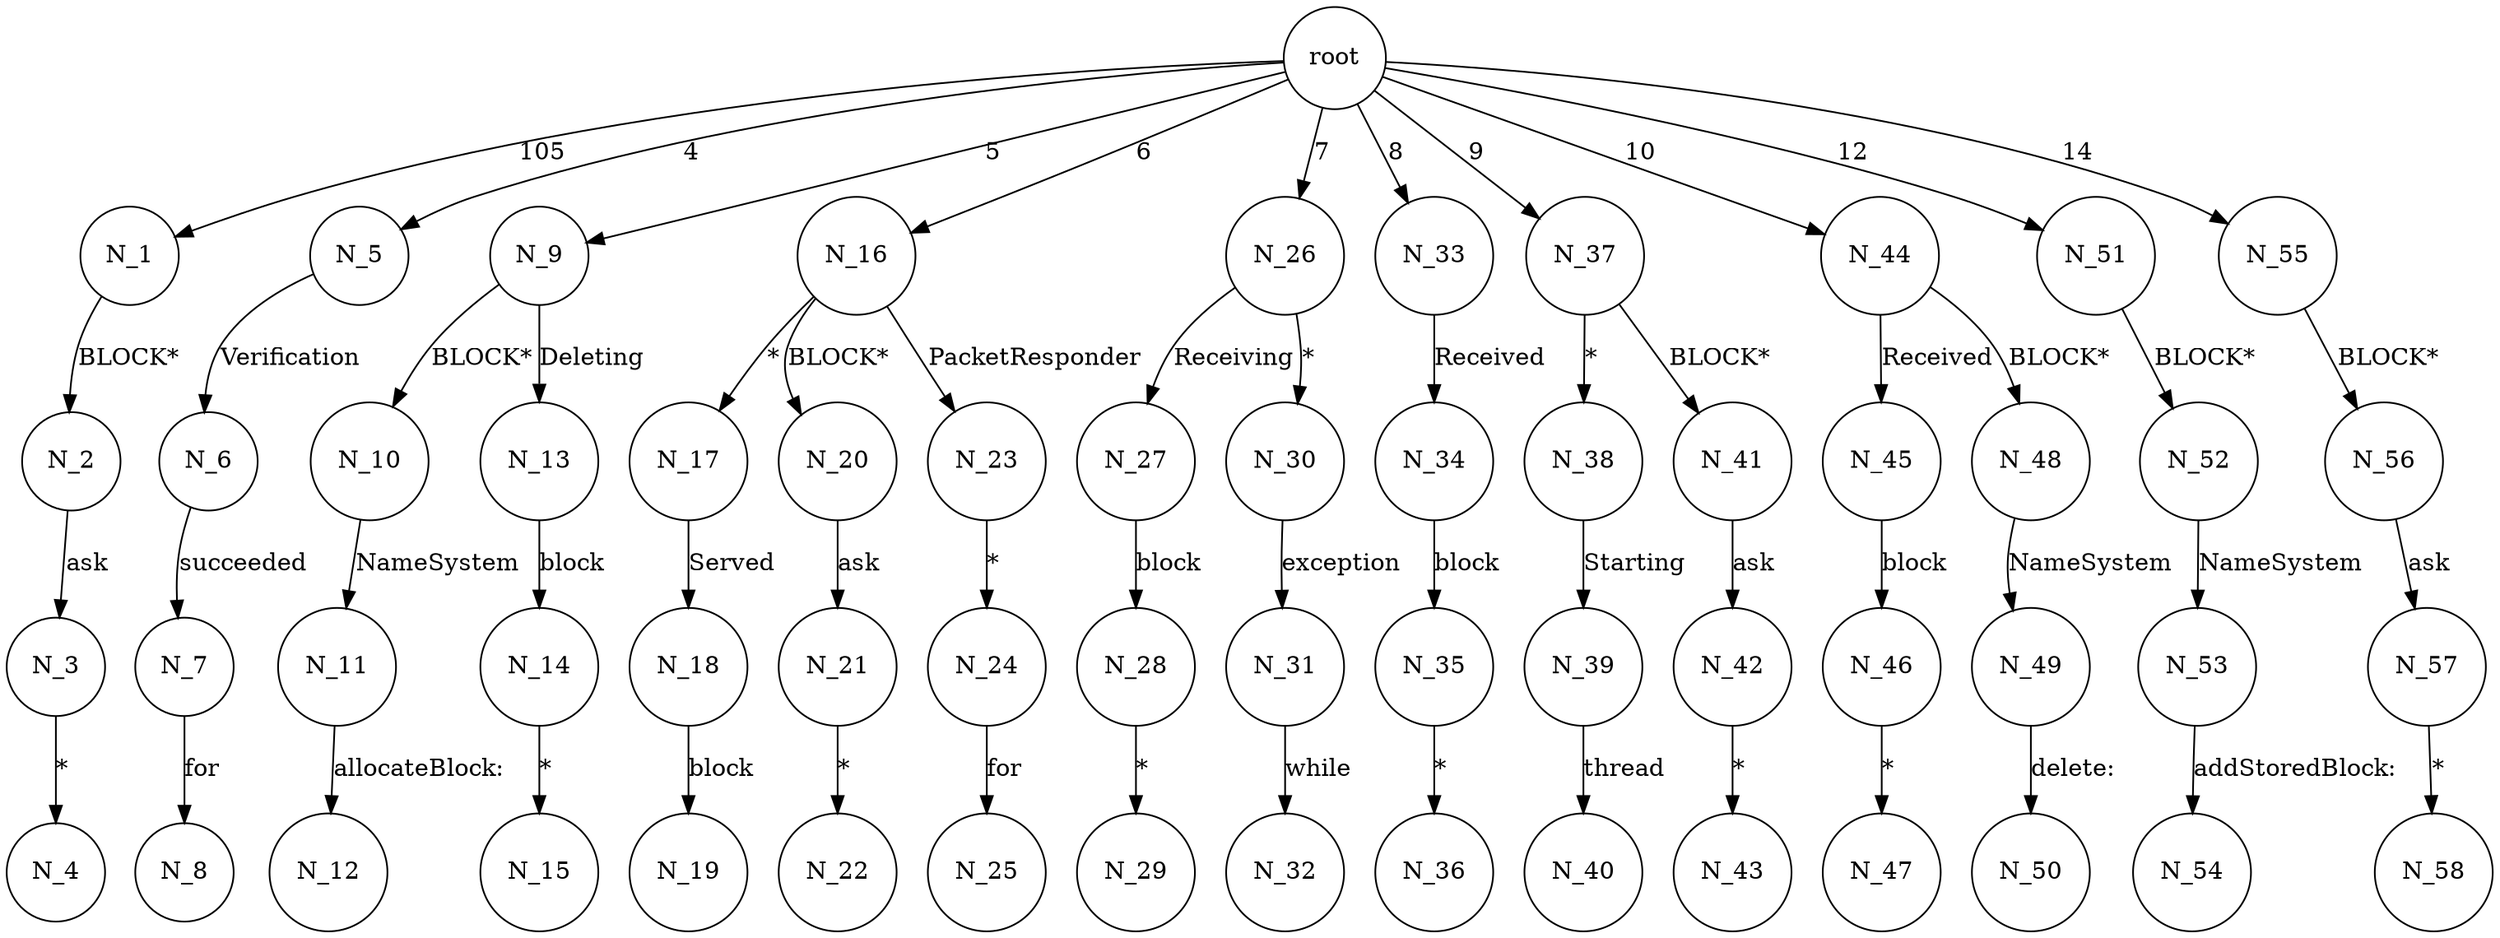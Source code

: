 // The visualization of prefix tree 2018-09-24
strict digraph {
	N_0 [label=root shape=circle]
	N_1 [shape=circle]
	N_0 -> N_1 [label=105]
	N_2 [shape=circle]
	N_1 -> N_2 [label="BLOCK*"]
	N_3 [shape=circle]
	N_2 -> N_3 [label=ask]
	N_4 [shape=circle]
	N_3 -> N_4 [label="*"]
	N_5 [shape=circle]
	N_0 -> N_5 [label=4]
	N_6 [shape=circle]
	N_5 -> N_6 [label=Verification]
	N_7 [shape=circle]
	N_6 -> N_7 [label=succeeded]
	N_8 [shape=circle]
	N_7 -> N_8 [label=for]
	N_9 [shape=circle]
	N_0 -> N_9 [label=5]
	N_10 [shape=circle]
	N_9 -> N_10 [label="BLOCK*"]
	N_11 [shape=circle]
	N_10 -> N_11 [label=NameSystem]
	N_12 [shape=circle]
	N_11 -> N_12 [label="allocateBlock:"]
	N_13 [shape=circle]
	N_9 -> N_13 [label=Deleting]
	N_14 [shape=circle]
	N_13 -> N_14 [label=block]
	N_15 [shape=circle]
	N_14 -> N_15 [label="*"]
	N_16 [shape=circle]
	N_0 -> N_16 [label=6]
	N_17 [shape=circle]
	N_16 -> N_17 [label="*"]
	N_18 [shape=circle]
	N_17 -> N_18 [label=Served]
	N_19 [shape=circle]
	N_18 -> N_19 [label=block]
	N_20 [shape=circle]
	N_16 -> N_20 [label="BLOCK*"]
	N_21 [shape=circle]
	N_20 -> N_21 [label=ask]
	N_22 [shape=circle]
	N_21 -> N_22 [label="*"]
	N_23 [shape=circle]
	N_16 -> N_23 [label=PacketResponder]
	N_24 [shape=circle]
	N_23 -> N_24 [label="*"]
	N_25 [shape=circle]
	N_24 -> N_25 [label=for]
	N_26 [shape=circle]
	N_0 -> N_26 [label=7]
	N_27 [shape=circle]
	N_26 -> N_27 [label=Receiving]
	N_28 [shape=circle]
	N_27 -> N_28 [label=block]
	N_29 [shape=circle]
	N_28 -> N_29 [label="*"]
	N_30 [shape=circle]
	N_26 -> N_30 [label="*"]
	N_31 [shape=circle]
	N_30 -> N_31 [label=exception]
	N_32 [shape=circle]
	N_31 -> N_32 [label=while]
	N_33 [shape=circle]
	N_0 -> N_33 [label=8]
	N_34 [shape=circle]
	N_33 -> N_34 [label=Received]
	N_35 [shape=circle]
	N_34 -> N_35 [label=block]
	N_36 [shape=circle]
	N_35 -> N_36 [label="*"]
	N_37 [shape=circle]
	N_0 -> N_37 [label=9]
	N_38 [shape=circle]
	N_37 -> N_38 [label="*"]
	N_39 [shape=circle]
	N_38 -> N_39 [label=Starting]
	N_40 [shape=circle]
	N_39 -> N_40 [label=thread]
	N_41 [shape=circle]
	N_37 -> N_41 [label="BLOCK*"]
	N_42 [shape=circle]
	N_41 -> N_42 [label=ask]
	N_43 [shape=circle]
	N_42 -> N_43 [label="*"]
	N_44 [shape=circle]
	N_0 -> N_44 [label=10]
	N_45 [shape=circle]
	N_44 -> N_45 [label=Received]
	N_46 [shape=circle]
	N_45 -> N_46 [label=block]
	N_47 [shape=circle]
	N_46 -> N_47 [label="*"]
	N_48 [shape=circle]
	N_44 -> N_48 [label="BLOCK*"]
	N_49 [shape=circle]
	N_48 -> N_49 [label=NameSystem]
	N_50 [shape=circle]
	N_49 -> N_50 [label="delete:"]
	N_51 [shape=circle]
	N_0 -> N_51 [label=12]
	N_52 [shape=circle]
	N_51 -> N_52 [label="BLOCK*"]
	N_53 [shape=circle]
	N_52 -> N_53 [label=NameSystem]
	N_54 [shape=circle]
	N_53 -> N_54 [label="addStoredBlock:"]
	N_55 [shape=circle]
	N_0 -> N_55 [label=14]
	N_56 [shape=circle]
	N_55 -> N_56 [label="BLOCK*"]
	N_57 [shape=circle]
	N_56 -> N_57 [label=ask]
	N_58 [shape=circle]
	N_57 -> N_58 [label="*"]
}
